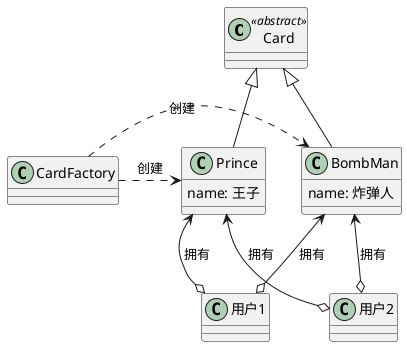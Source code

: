 @startuml

class Card <<abstract>>
class Prince{
    name: 王子
}
class BombMan{
    name: 炸弹人
}
class CardFactory

Prince -u-|> Card
BombMan -u-|> Card
CardFactory -r.> Prince : 创建
CardFactory -r.> BombMan : 创建
用户1 o-u-> Prince  : 拥有
用户1 o-u-> BombMan  : 拥有
用户2 o-u-> Prince  : 拥有
用户2 o-u-> BombMan  : 拥有
@enduml

